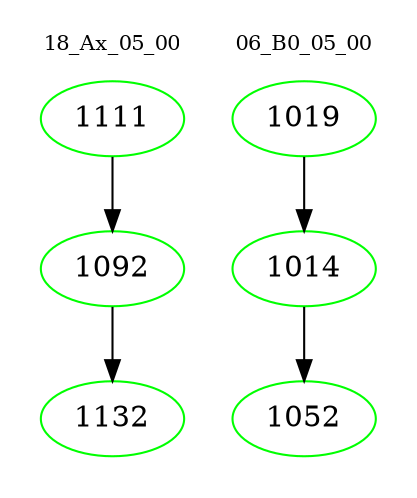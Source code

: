 digraph{
subgraph cluster_0 {
color = white
label = "18_Ax_05_00";
fontsize=10;
T0_1111 [label="1111", color="green"]
T0_1111 -> T0_1092 [color="black"]
T0_1092 [label="1092", color="green"]
T0_1092 -> T0_1132 [color="black"]
T0_1132 [label="1132", color="green"]
}
subgraph cluster_1 {
color = white
label = "06_B0_05_00";
fontsize=10;
T1_1019 [label="1019", color="green"]
T1_1019 -> T1_1014 [color="black"]
T1_1014 [label="1014", color="green"]
T1_1014 -> T1_1052 [color="black"]
T1_1052 [label="1052", color="green"]
}
}
